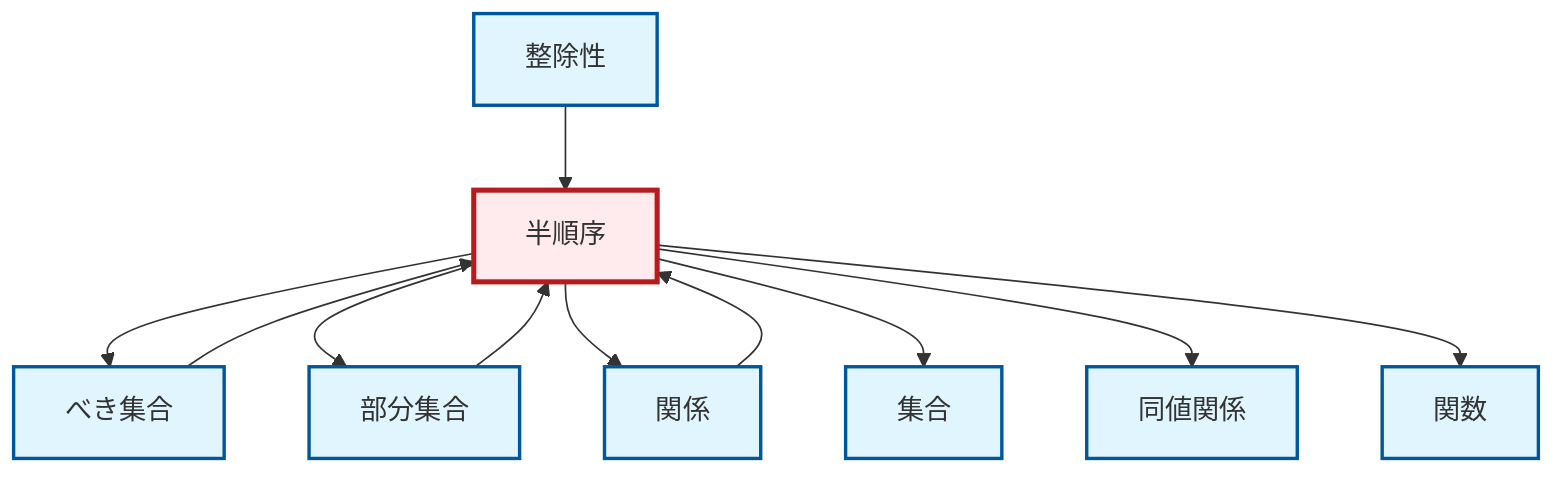 graph TD
    classDef definition fill:#e1f5fe,stroke:#01579b,stroke-width:2px
    classDef theorem fill:#f3e5f5,stroke:#4a148c,stroke-width:2px
    classDef axiom fill:#fff3e0,stroke:#e65100,stroke-width:2px
    classDef example fill:#e8f5e9,stroke:#1b5e20,stroke-width:2px
    classDef current fill:#ffebee,stroke:#b71c1c,stroke-width:3px
    def-divisibility["整除性"]:::definition
    def-equivalence-relation["同値関係"]:::definition
    def-function["関数"]:::definition
    def-relation["関係"]:::definition
    def-partial-order["半順序"]:::definition
    def-subset["部分集合"]:::definition
    def-power-set["べき集合"]:::definition
    def-set["集合"]:::definition
    def-partial-order --> def-power-set
    def-divisibility --> def-partial-order
    def-relation --> def-partial-order
    def-subset --> def-partial-order
    def-partial-order --> def-subset
    def-partial-order --> def-relation
    def-power-set --> def-partial-order
    def-partial-order --> def-set
    def-partial-order --> def-equivalence-relation
    def-partial-order --> def-function
    class def-partial-order current